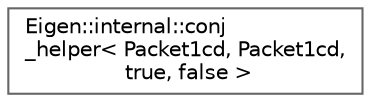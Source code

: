 digraph "类继承关系图"
{
 // LATEX_PDF_SIZE
  bgcolor="transparent";
  edge [fontname=Helvetica,fontsize=10,labelfontname=Helvetica,labelfontsize=10];
  node [fontname=Helvetica,fontsize=10,shape=box,height=0.2,width=0.4];
  rankdir="LR";
  Node0 [id="Node000000",label="Eigen::internal::conj\l_helper\< Packet1cd, Packet1cd,\l true, false \>",height=0.2,width=0.4,color="grey40", fillcolor="white", style="filled",URL="$struct_eigen_1_1internal_1_1conj__helper_3_01_packet1cd_00_01_packet1cd_00_01true_00_01false_01_4.html",tooltip=" "];
}
